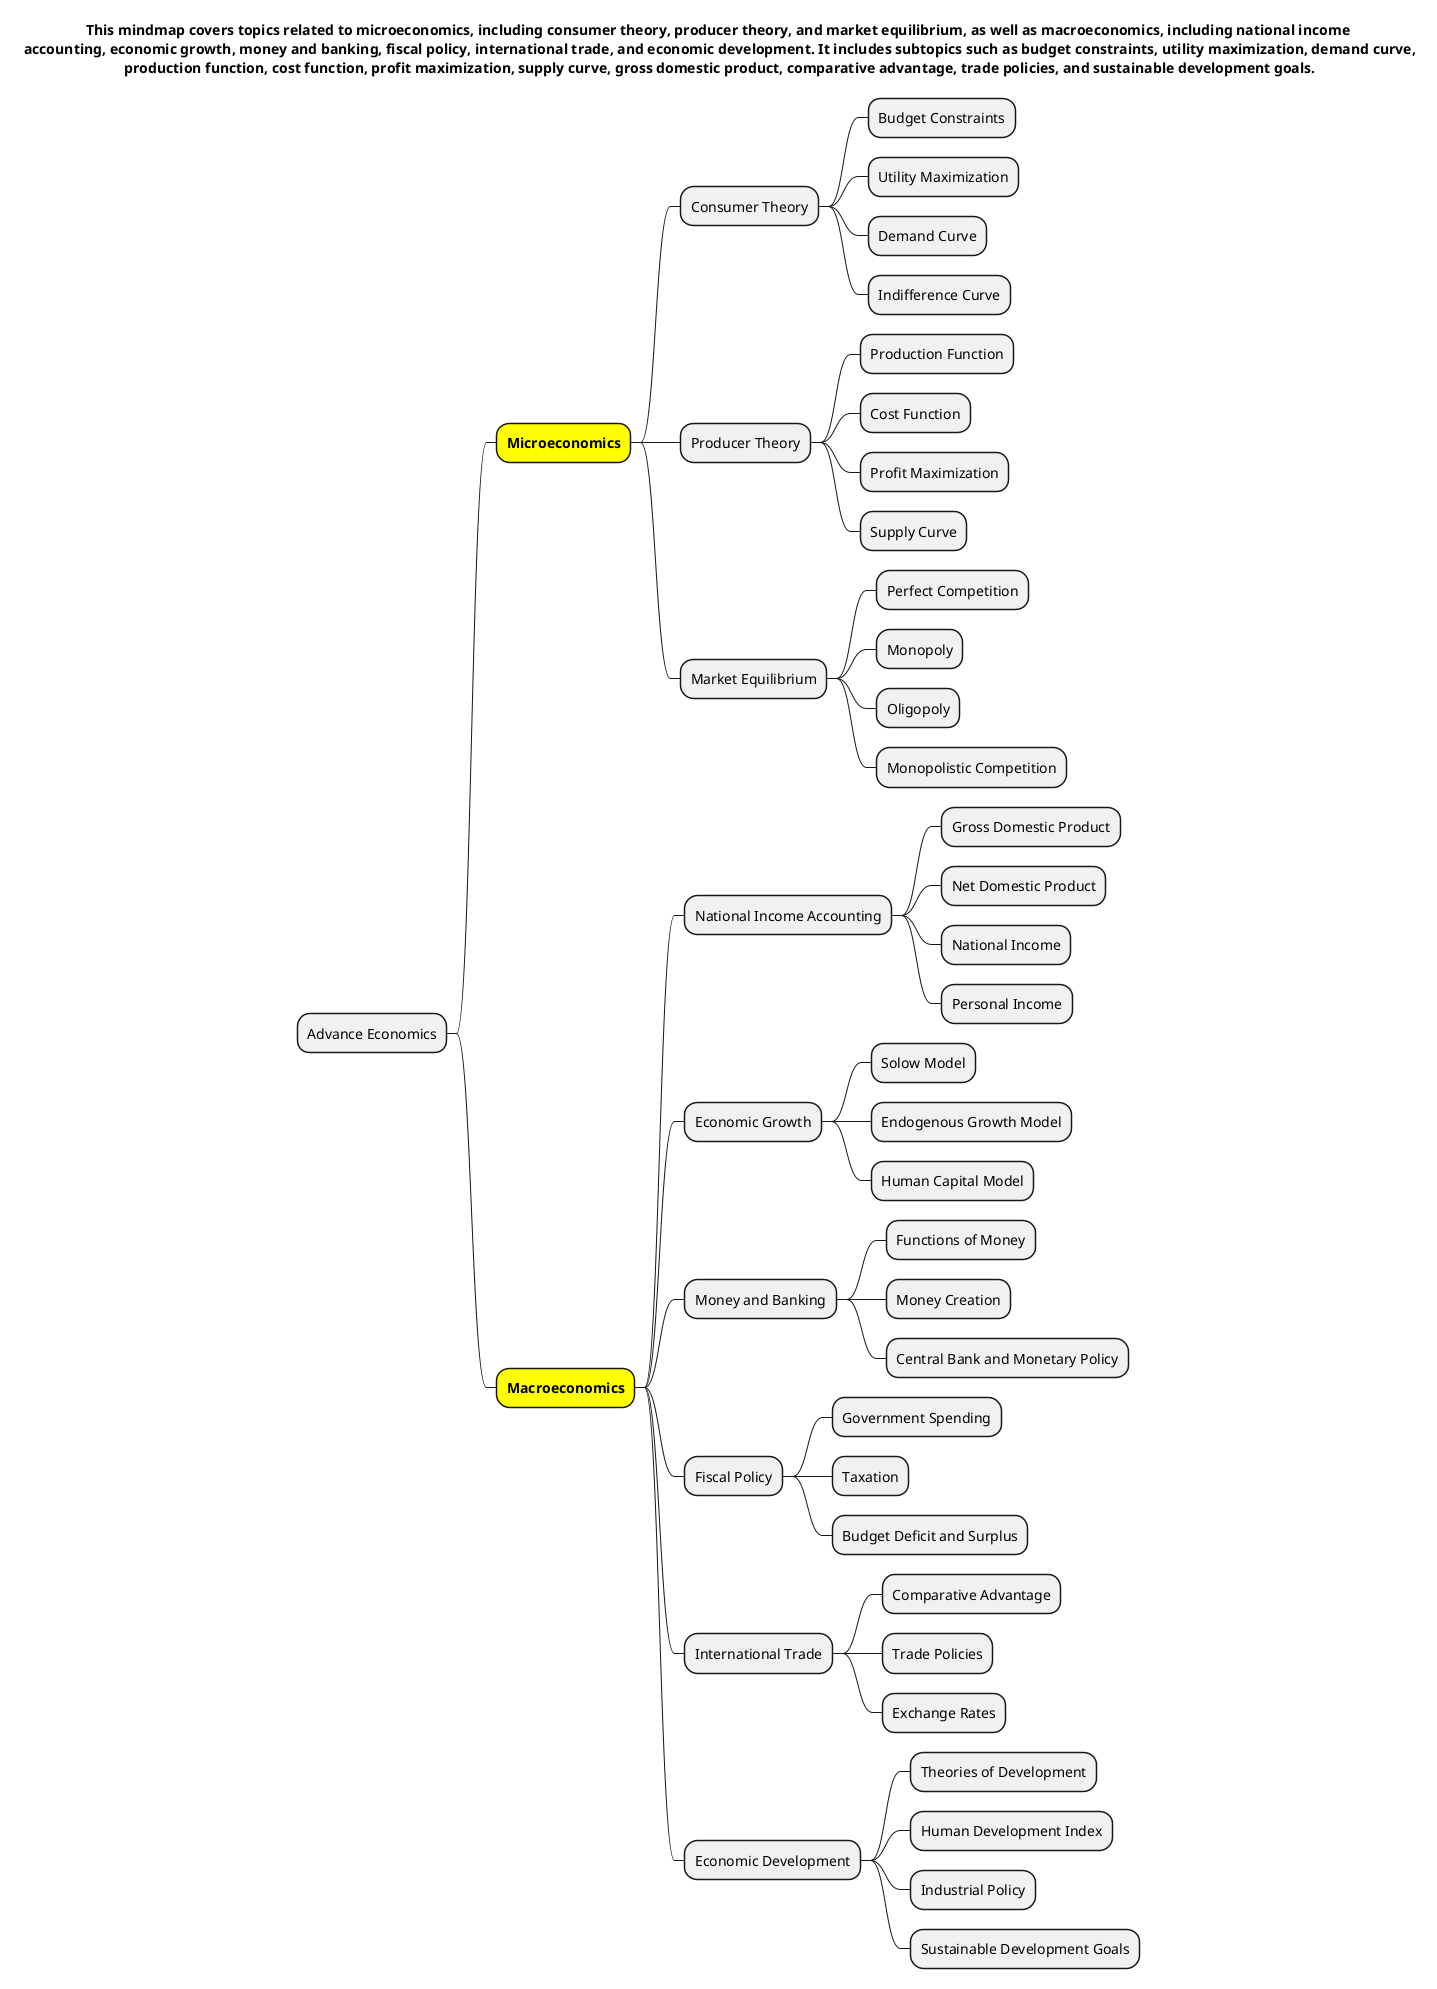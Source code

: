 @startmindmap
title This mindmap covers topics related to microeconomics, including consumer theory, producer theory, and market equilibrium, as well as macroeconomics, including national income\n accounting, economic growth, money and banking, fiscal policy, international trade, and economic development. It includes subtopics such as budget constraints, utility maximization, demand curve,\n production function, cost function, profit maximization, supply curve, gross domestic product, comparative advantage, trade policies, and sustainable development goals.

* Advance Economics
**[#yellow] **Microeconomics**
*** Consumer Theory
**** Budget Constraints
**** Utility Maximization
**** Demand Curve
**** Indifference Curve
*** Producer Theory
**** Production Function
**** Cost Function
**** Profit Maximization
**** Supply Curve
*** Market Equilibrium
**** Perfect Competition
**** Monopoly
**** Oligopoly
**** Monopolistic Competition
**[#yellow] **Macroeconomics**
*** National Income Accounting
**** Gross Domestic Product
**** Net Domestic Product
**** National Income
**** Personal Income
*** Economic Growth
**** Solow Model
**** Endogenous Growth Model
**** Human Capital Model
*** Money and Banking
**** Functions of Money
**** Money Creation
**** Central Bank and Monetary Policy
*** Fiscal Policy
**** Government Spending
**** Taxation
**** Budget Deficit and Surplus
*** International Trade
**** Comparative Advantage
**** Trade Policies
**** Exchange Rates
*** Economic Development
**** Theories of Development
**** Human Development Index
**** Industrial Policy
**** Sustainable Development Goals

@endmindmap
